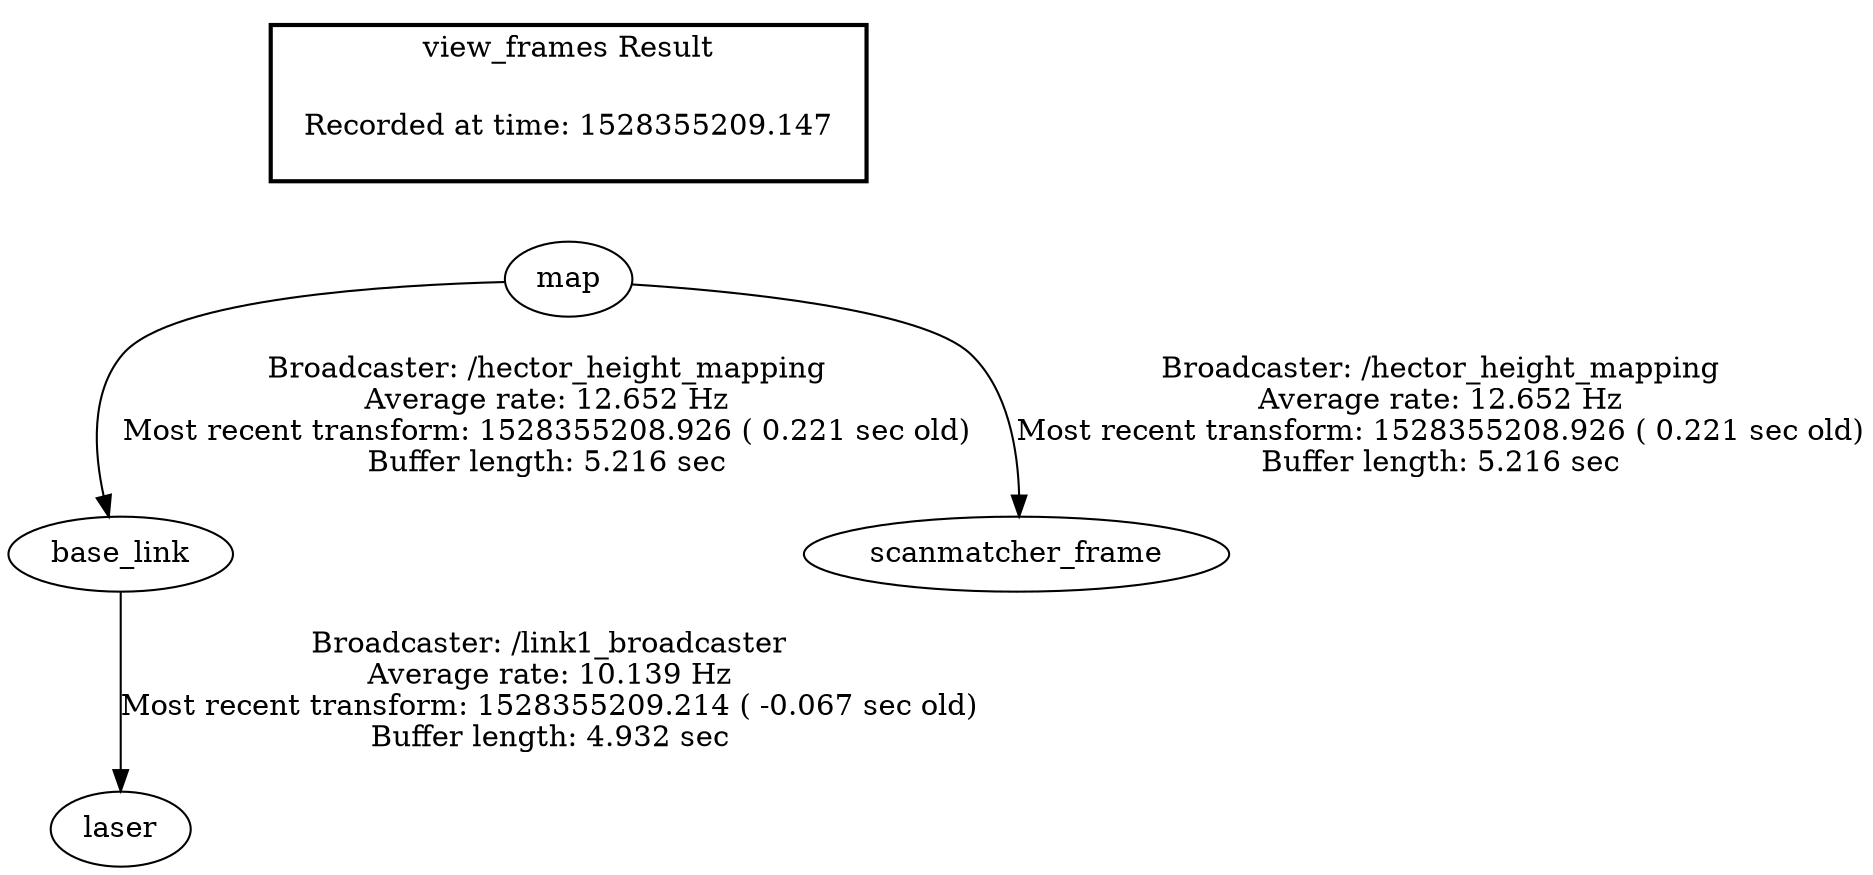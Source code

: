 digraph G {
"base_link" -> "laser"[label="Broadcaster: /link1_broadcaster\nAverage rate: 10.139 Hz\nMost recent transform: 1528355209.214 ( -0.067 sec old)\nBuffer length: 4.932 sec\n"];
"map" -> "base_link"[label="Broadcaster: /hector_height_mapping\nAverage rate: 12.652 Hz\nMost recent transform: 1528355208.926 ( 0.221 sec old)\nBuffer length: 5.216 sec\n"];
"map" -> "scanmatcher_frame"[label="Broadcaster: /hector_height_mapping\nAverage rate: 12.652 Hz\nMost recent transform: 1528355208.926 ( 0.221 sec old)\nBuffer length: 5.216 sec\n"];
edge [style=invis];
 subgraph cluster_legend { style=bold; color=black; label ="view_frames Result";
"Recorded at time: 1528355209.147"[ shape=plaintext ] ;
 }->"map";
}